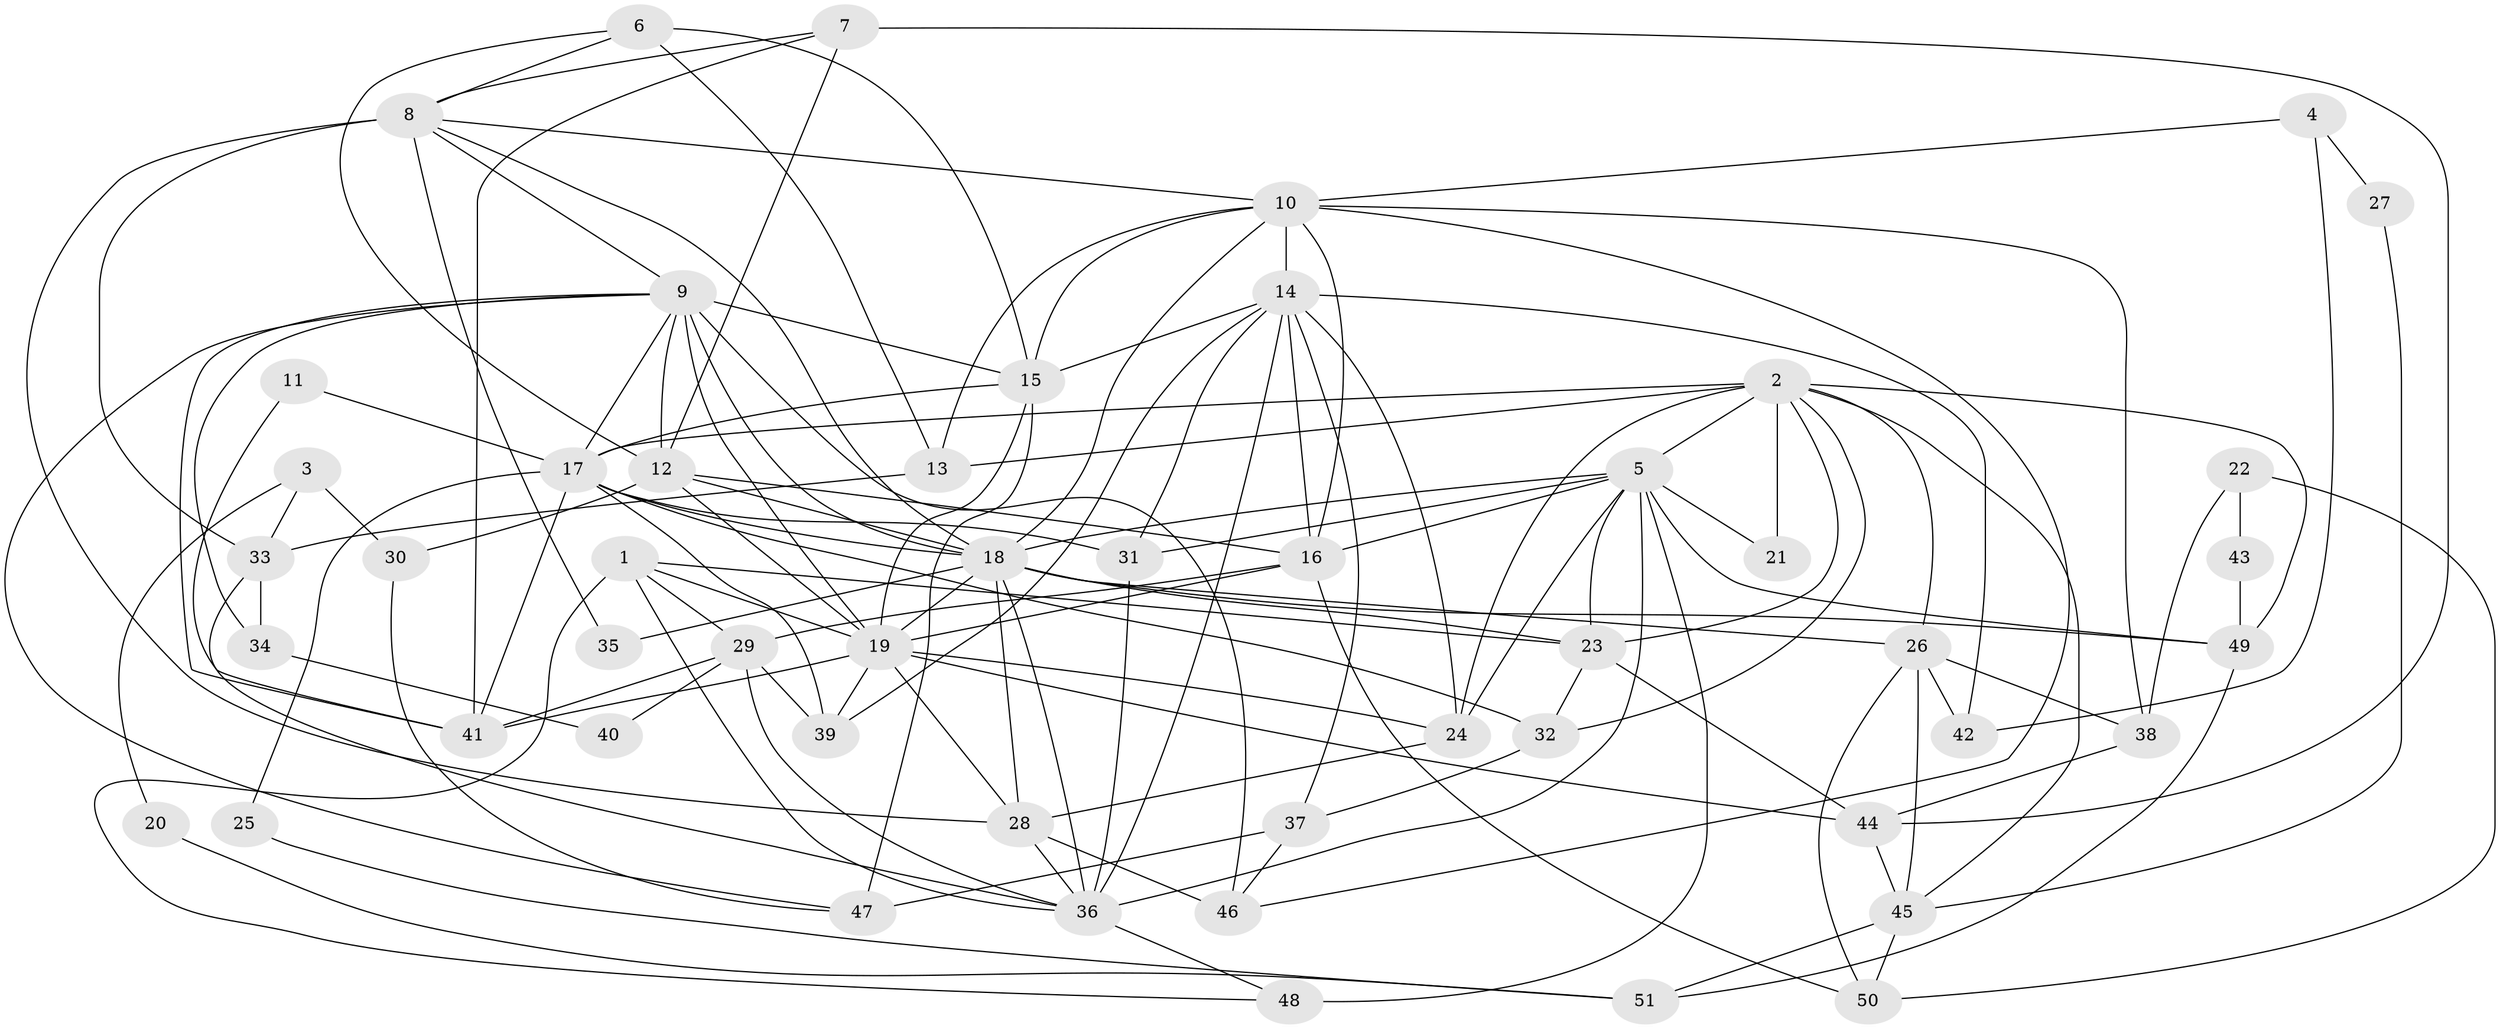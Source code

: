 // original degree distribution, {5: 0.20588235294117646, 9: 0.00980392156862745, 4: 0.27450980392156865, 3: 0.23529411764705882, 6: 0.11764705882352941, 2: 0.14705882352941177, 8: 0.00980392156862745}
// Generated by graph-tools (version 1.1) at 2025/36/03/09/25 02:36:26]
// undirected, 51 vertices, 133 edges
graph export_dot {
graph [start="1"]
  node [color=gray90,style=filled];
  1;
  2;
  3;
  4;
  5;
  6;
  7;
  8;
  9;
  10;
  11;
  12;
  13;
  14;
  15;
  16;
  17;
  18;
  19;
  20;
  21;
  22;
  23;
  24;
  25;
  26;
  27;
  28;
  29;
  30;
  31;
  32;
  33;
  34;
  35;
  36;
  37;
  38;
  39;
  40;
  41;
  42;
  43;
  44;
  45;
  46;
  47;
  48;
  49;
  50;
  51;
  1 -- 19 [weight=1.0];
  1 -- 23 [weight=1.0];
  1 -- 29 [weight=2.0];
  1 -- 36 [weight=1.0];
  1 -- 48 [weight=1.0];
  2 -- 5 [weight=2.0];
  2 -- 13 [weight=1.0];
  2 -- 17 [weight=1.0];
  2 -- 21 [weight=1.0];
  2 -- 23 [weight=1.0];
  2 -- 24 [weight=1.0];
  2 -- 26 [weight=1.0];
  2 -- 32 [weight=1.0];
  2 -- 45 [weight=1.0];
  2 -- 49 [weight=1.0];
  3 -- 20 [weight=1.0];
  3 -- 30 [weight=1.0];
  3 -- 33 [weight=1.0];
  4 -- 10 [weight=1.0];
  4 -- 27 [weight=1.0];
  4 -- 42 [weight=1.0];
  5 -- 16 [weight=1.0];
  5 -- 18 [weight=1.0];
  5 -- 21 [weight=1.0];
  5 -- 23 [weight=1.0];
  5 -- 24 [weight=1.0];
  5 -- 31 [weight=1.0];
  5 -- 36 [weight=1.0];
  5 -- 48 [weight=2.0];
  5 -- 49 [weight=1.0];
  6 -- 8 [weight=1.0];
  6 -- 12 [weight=1.0];
  6 -- 13 [weight=1.0];
  6 -- 15 [weight=1.0];
  7 -- 8 [weight=1.0];
  7 -- 12 [weight=1.0];
  7 -- 41 [weight=1.0];
  7 -- 44 [weight=1.0];
  8 -- 9 [weight=1.0];
  8 -- 10 [weight=1.0];
  8 -- 18 [weight=1.0];
  8 -- 28 [weight=1.0];
  8 -- 33 [weight=2.0];
  8 -- 35 [weight=1.0];
  9 -- 12 [weight=1.0];
  9 -- 15 [weight=2.0];
  9 -- 17 [weight=1.0];
  9 -- 18 [weight=1.0];
  9 -- 19 [weight=2.0];
  9 -- 34 [weight=1.0];
  9 -- 41 [weight=1.0];
  9 -- 46 [weight=2.0];
  9 -- 47 [weight=1.0];
  10 -- 13 [weight=1.0];
  10 -- 14 [weight=1.0];
  10 -- 15 [weight=1.0];
  10 -- 16 [weight=1.0];
  10 -- 18 [weight=1.0];
  10 -- 38 [weight=1.0];
  10 -- 46 [weight=1.0];
  11 -- 17 [weight=1.0];
  11 -- 41 [weight=1.0];
  12 -- 16 [weight=1.0];
  12 -- 18 [weight=1.0];
  12 -- 19 [weight=1.0];
  12 -- 30 [weight=1.0];
  13 -- 33 [weight=1.0];
  14 -- 15 [weight=1.0];
  14 -- 16 [weight=2.0];
  14 -- 24 [weight=2.0];
  14 -- 31 [weight=1.0];
  14 -- 36 [weight=1.0];
  14 -- 37 [weight=1.0];
  14 -- 39 [weight=1.0];
  14 -- 42 [weight=1.0];
  15 -- 17 [weight=1.0];
  15 -- 19 [weight=1.0];
  15 -- 47 [weight=1.0];
  16 -- 19 [weight=1.0];
  16 -- 29 [weight=1.0];
  16 -- 50 [weight=1.0];
  17 -- 18 [weight=1.0];
  17 -- 25 [weight=1.0];
  17 -- 31 [weight=1.0];
  17 -- 32 [weight=1.0];
  17 -- 39 [weight=1.0];
  17 -- 41 [weight=2.0];
  18 -- 19 [weight=2.0];
  18 -- 23 [weight=1.0];
  18 -- 26 [weight=1.0];
  18 -- 28 [weight=1.0];
  18 -- 35 [weight=1.0];
  18 -- 36 [weight=1.0];
  18 -- 49 [weight=1.0];
  19 -- 24 [weight=1.0];
  19 -- 28 [weight=1.0];
  19 -- 39 [weight=1.0];
  19 -- 41 [weight=1.0];
  19 -- 44 [weight=1.0];
  20 -- 51 [weight=1.0];
  22 -- 38 [weight=1.0];
  22 -- 43 [weight=1.0];
  22 -- 50 [weight=1.0];
  23 -- 32 [weight=1.0];
  23 -- 44 [weight=1.0];
  24 -- 28 [weight=1.0];
  25 -- 51 [weight=1.0];
  26 -- 38 [weight=1.0];
  26 -- 42 [weight=1.0];
  26 -- 45 [weight=1.0];
  26 -- 50 [weight=1.0];
  27 -- 45 [weight=1.0];
  28 -- 36 [weight=1.0];
  28 -- 46 [weight=1.0];
  29 -- 36 [weight=1.0];
  29 -- 39 [weight=1.0];
  29 -- 40 [weight=1.0];
  29 -- 41 [weight=2.0];
  30 -- 47 [weight=1.0];
  31 -- 36 [weight=1.0];
  32 -- 37 [weight=1.0];
  33 -- 34 [weight=1.0];
  33 -- 36 [weight=1.0];
  34 -- 40 [weight=1.0];
  36 -- 48 [weight=1.0];
  37 -- 46 [weight=1.0];
  37 -- 47 [weight=1.0];
  38 -- 44 [weight=1.0];
  43 -- 49 [weight=1.0];
  44 -- 45 [weight=1.0];
  45 -- 50 [weight=1.0];
  45 -- 51 [weight=1.0];
  49 -- 51 [weight=1.0];
}
